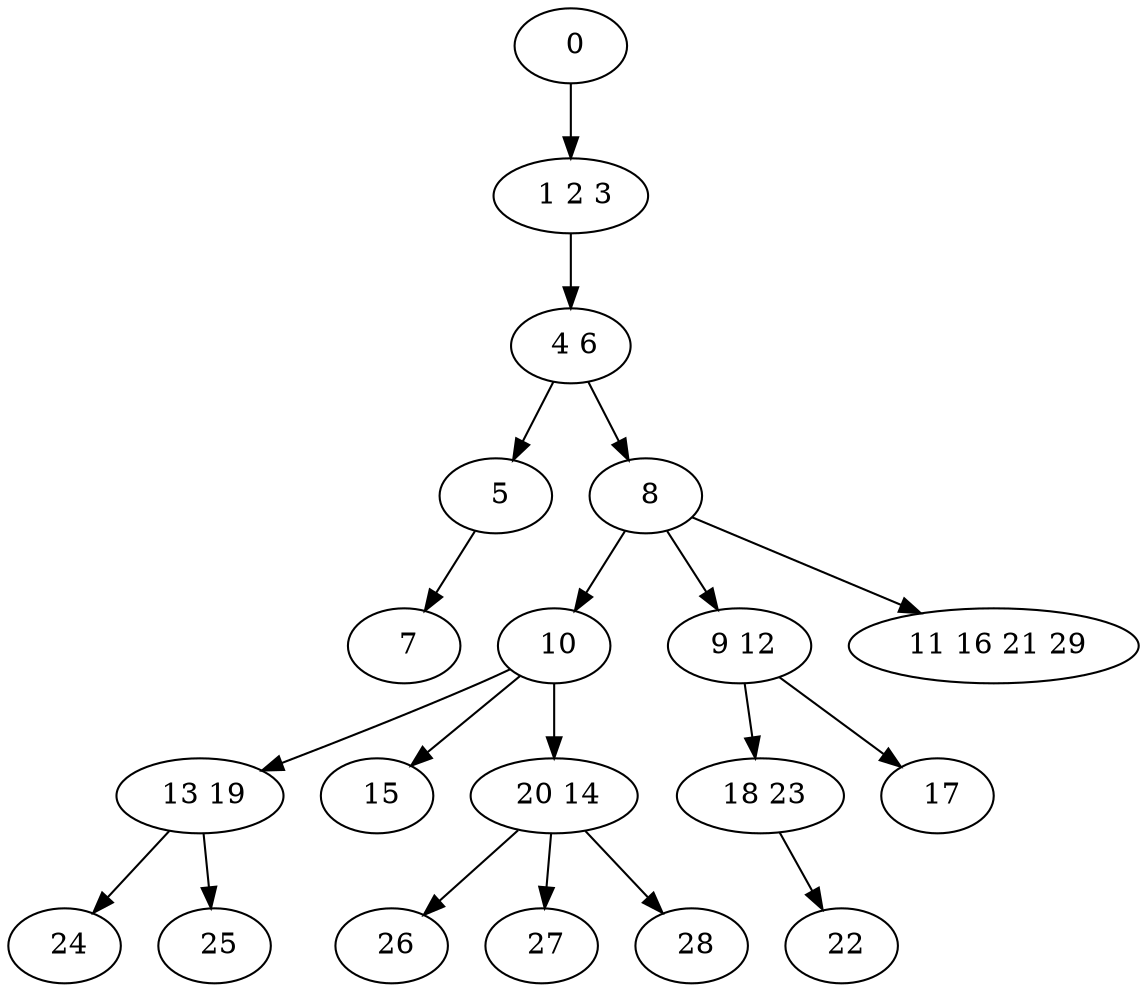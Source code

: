 digraph mytree {
" 0" -> " 1 2 3";
" 1 2 3" -> " 4 6";
" 4 6" -> " 5";
" 4 6" -> " 8";
" 5" -> " 7";
" 7";
" 8" -> " 10";
" 8" -> " 9 12";
" 8" -> " 11 16 21 29";
" 10" -> " 13 19";
" 10" -> " 15";
" 10" -> " 20 14";
" 9 12" -> " 18 23";
" 9 12" -> " 17";
" 13 19" -> " 24";
" 13 19" -> " 25";
" 15";
" 20 14" -> " 26";
" 20 14" -> " 27";
" 20 14" -> " 28";
" 11 16 21 29";
" 24";
" 25";
" 18 23" -> " 22";
" 22";
" 26";
" 27";
" 28";
" 17";
}
